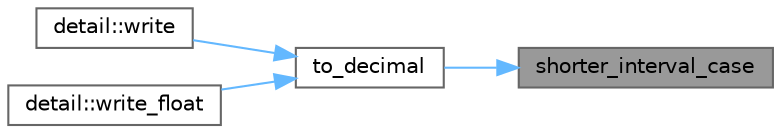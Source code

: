 digraph "shorter_interval_case"
{
 // LATEX_PDF_SIZE
  bgcolor="transparent";
  edge [fontname=Helvetica,fontsize=10,labelfontname=Helvetica,labelfontsize=10];
  node [fontname=Helvetica,fontsize=10,shape=box,height=0.2,width=0.4];
  rankdir="RL";
  Node1 [id="Node000001",label="shorter_interval_case",height=0.2,width=0.4,color="gray40", fillcolor="grey60", style="filled", fontcolor="black",tooltip=" "];
  Node1 -> Node2 [id="edge1_Node000001_Node000002",dir="back",color="steelblue1",style="solid",tooltip=" "];
  Node2 [id="Node000002",label="to_decimal",height=0.2,width=0.4,color="grey40", fillcolor="white", style="filled",URL="$namespacedetail_1_1dragonbox.html#afd01f0cf7248defdd46c0921187f740b",tooltip=" "];
  Node2 -> Node3 [id="edge2_Node000002_Node000003",dir="back",color="steelblue1",style="solid",tooltip=" "];
  Node3 [id="Node000003",label="detail::write",height=0.2,width=0.4,color="grey40", fillcolor="white", style="filled",URL="$namespacedetail.html#a6da38163e1b603603b3deb3d8ad67b30",tooltip=" "];
  Node2 -> Node4 [id="edge3_Node000002_Node000004",dir="back",color="steelblue1",style="solid",tooltip=" "];
  Node4 [id="Node000004",label="detail::write_float",height=0.2,width=0.4,color="grey40", fillcolor="white", style="filled",URL="$namespacedetail.html#a503a3fdae408f07dae7003840f786b53",tooltip=" "];
}

